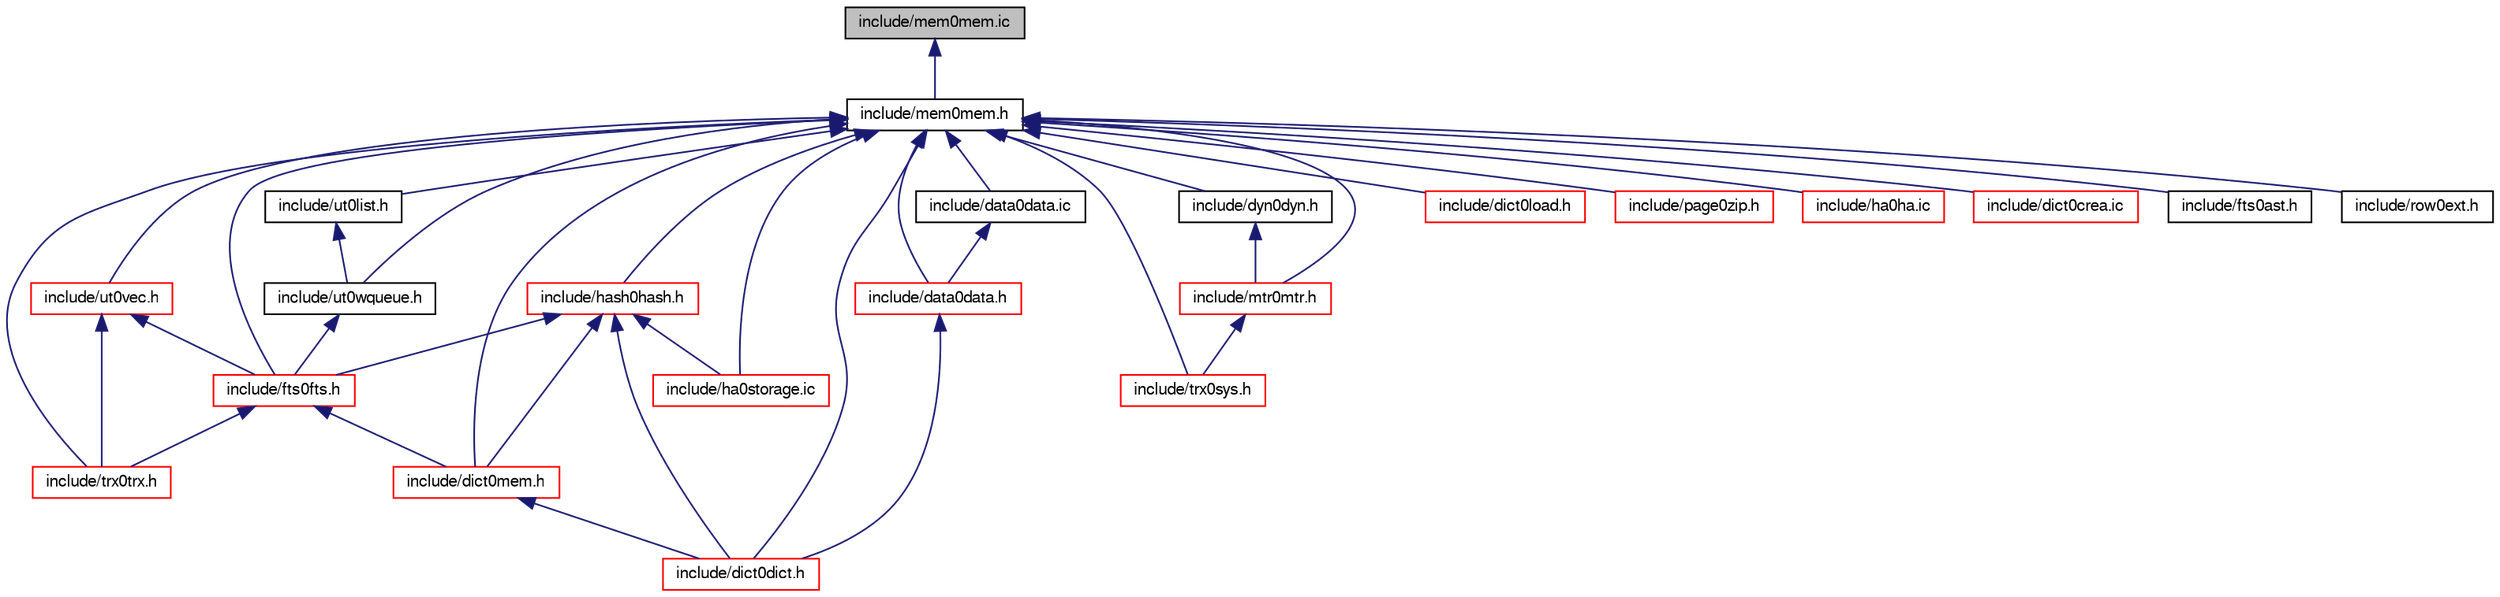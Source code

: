 digraph "include/mem0mem.ic"
{
  bgcolor="transparent";
  edge [fontname="FreeSans",fontsize="10",labelfontname="FreeSans",labelfontsize="10"];
  node [fontname="FreeSans",fontsize="10",shape=record];
  Node1 [label="include/mem0mem.ic",height=0.2,width=0.4,color="black", fillcolor="grey75", style="filled" fontcolor="black"];
  Node1 -> Node2 [dir="back",color="midnightblue",fontsize="10",style="solid",fontname="FreeSans"];
  Node2 [label="include/mem0mem.h",height=0.2,width=0.4,color="black",URL="$mem0mem_8h.html"];
  Node2 -> Node3 [dir="back",color="midnightblue",fontsize="10",style="solid",fontname="FreeSans"];
  Node3 [label="include/data0data.h",height=0.2,width=0.4,color="red",URL="$data0data_8h.html"];
  Node3 -> Node4 [dir="back",color="midnightblue",fontsize="10",style="solid",fontname="FreeSans"];
  Node4 [label="include/dict0dict.h",height=0.2,width=0.4,color="red",URL="$dict0dict_8h.html"];
  Node2 -> Node5 [dir="back",color="midnightblue",fontsize="10",style="solid",fontname="FreeSans"];
  Node5 [label="include/data0data.ic",height=0.2,width=0.4,color="black",URL="$data0data_8ic.html"];
  Node5 -> Node3 [dir="back",color="midnightblue",fontsize="10",style="solid",fontname="FreeSans"];
  Node2 -> Node6 [dir="back",color="midnightblue",fontsize="10",style="solid",fontname="FreeSans"];
  Node6 [label="include/mtr0mtr.h",height=0.2,width=0.4,color="red",URL="$mtr0mtr_8h.html"];
  Node6 -> Node7 [dir="back",color="midnightblue",fontsize="10",style="solid",fontname="FreeSans"];
  Node7 [label="include/trx0sys.h",height=0.2,width=0.4,color="red",URL="$trx0sys_8h.html"];
  Node2 -> Node8 [dir="back",color="midnightblue",fontsize="10",style="solid",fontname="FreeSans"];
  Node8 [label="include/dyn0dyn.h",height=0.2,width=0.4,color="black",URL="$dyn0dyn_8h.html"];
  Node8 -> Node6 [dir="back",color="midnightblue",fontsize="10",style="solid",fontname="FreeSans"];
  Node2 -> Node9 [dir="back",color="midnightblue",fontsize="10",style="solid",fontname="FreeSans"];
  Node9 [label="include/trx0trx.h",height=0.2,width=0.4,color="red",URL="$trx0trx_8h.html"];
  Node2 -> Node10 [dir="back",color="midnightblue",fontsize="10",style="solid",fontname="FreeSans"];
  Node10 [label="include/ut0vec.h",height=0.2,width=0.4,color="red",URL="$ut0vec_8h.html"];
  Node10 -> Node9 [dir="back",color="midnightblue",fontsize="10",style="solid",fontname="FreeSans"];
  Node10 -> Node11 [dir="back",color="midnightblue",fontsize="10",style="solid",fontname="FreeSans"];
  Node11 [label="include/fts0fts.h",height=0.2,width=0.4,color="red",URL="$fts0fts_8h.html"];
  Node11 -> Node9 [dir="back",color="midnightblue",fontsize="10",style="solid",fontname="FreeSans"];
  Node11 -> Node12 [dir="back",color="midnightblue",fontsize="10",style="solid",fontname="FreeSans"];
  Node12 [label="include/dict0mem.h",height=0.2,width=0.4,color="red",URL="$dict0mem_8h.html"];
  Node12 -> Node4 [dir="back",color="midnightblue",fontsize="10",style="solid",fontname="FreeSans"];
  Node2 -> Node13 [dir="back",color="midnightblue",fontsize="10",style="solid",fontname="FreeSans"];
  Node13 [label="include/hash0hash.h",height=0.2,width=0.4,color="red",URL="$hash0hash_8h.html"];
  Node13 -> Node11 [dir="back",color="midnightblue",fontsize="10",style="solid",fontname="FreeSans"];
  Node13 -> Node12 [dir="back",color="midnightblue",fontsize="10",style="solid",fontname="FreeSans"];
  Node13 -> Node4 [dir="back",color="midnightblue",fontsize="10",style="solid",fontname="FreeSans"];
  Node13 -> Node14 [dir="back",color="midnightblue",fontsize="10",style="solid",fontname="FreeSans"];
  Node14 [label="include/ha0storage.ic",height=0.2,width=0.4,color="red",URL="$ha0storage_8ic.html"];
  Node2 -> Node11 [dir="back",color="midnightblue",fontsize="10",style="solid",fontname="FreeSans"];
  Node2 -> Node15 [dir="back",color="midnightblue",fontsize="10",style="solid",fontname="FreeSans"];
  Node15 [label="include/ut0list.h",height=0.2,width=0.4,color="black",URL="$ut0list_8h.html"];
  Node15 -> Node16 [dir="back",color="midnightblue",fontsize="10",style="solid",fontname="FreeSans"];
  Node16 [label="include/ut0wqueue.h",height=0.2,width=0.4,color="black",URL="$ut0wqueue_8h.html"];
  Node16 -> Node11 [dir="back",color="midnightblue",fontsize="10",style="solid",fontname="FreeSans"];
  Node2 -> Node16 [dir="back",color="midnightblue",fontsize="10",style="solid",fontname="FreeSans"];
  Node2 -> Node7 [dir="back",color="midnightblue",fontsize="10",style="solid",fontname="FreeSans"];
  Node2 -> Node12 [dir="back",color="midnightblue",fontsize="10",style="solid",fontname="FreeSans"];
  Node2 -> Node4 [dir="back",color="midnightblue",fontsize="10",style="solid",fontname="FreeSans"];
  Node2 -> Node17 [dir="back",color="midnightblue",fontsize="10",style="solid",fontname="FreeSans"];
  Node17 [label="include/dict0load.h",height=0.2,width=0.4,color="red",URL="$dict0load_8h.html"];
  Node2 -> Node18 [dir="back",color="midnightblue",fontsize="10",style="solid",fontname="FreeSans"];
  Node18 [label="include/page0zip.h",height=0.2,width=0.4,color="red",URL="$page0zip_8h.html"];
  Node2 -> Node19 [dir="back",color="midnightblue",fontsize="10",style="solid",fontname="FreeSans"];
  Node19 [label="include/ha0ha.ic",height=0.2,width=0.4,color="red",URL="$ha0ha_8ic.html"];
  Node2 -> Node20 [dir="back",color="midnightblue",fontsize="10",style="solid",fontname="FreeSans"];
  Node20 [label="include/dict0crea.ic",height=0.2,width=0.4,color="red",URL="$dict0crea_8ic.html"];
  Node2 -> Node21 [dir="back",color="midnightblue",fontsize="10",style="solid",fontname="FreeSans"];
  Node21 [label="include/fts0ast.h",height=0.2,width=0.4,color="black",URL="$fts0ast_8h.html"];
  Node2 -> Node14 [dir="back",color="midnightblue",fontsize="10",style="solid",fontname="FreeSans"];
  Node2 -> Node22 [dir="back",color="midnightblue",fontsize="10",style="solid",fontname="FreeSans"];
  Node22 [label="include/row0ext.h",height=0.2,width=0.4,color="black",URL="$row0ext_8h.html"];
}
